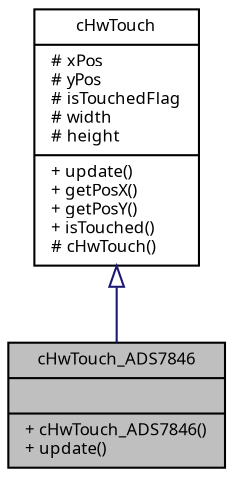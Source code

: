 digraph "cHwTouch_ADS7846"
{
  edge [fontname="Sans",fontsize="8",labelfontname="Sans",labelfontsize="8"];
  node [fontname="Sans",fontsize="8",shape=record];
  Node1 [label="{cHwTouch_ADS7846\n||+ cHwTouch_ADS7846()\l+ update()\l}",height=0.2,width=0.4,color="black", fillcolor="grey75", style="filled", fontcolor="black"];
  Node2 -> Node1 [dir="back",color="midnightblue",fontsize="8",style="solid",arrowtail="onormal",fontname="Sans"];
  Node2 [label="{cHwTouch\n|# xPos\l# yPos\l# isTouchedFlag\l# width\l# height\l|+ update()\l+ getPosX()\l+ getPosY()\l+ isTouched()\l# cHwTouch()\l}",height=0.2,width=0.4,color="black", fillcolor="white", style="filled",URL="$classc_hw_touch.html",tooltip="Abstract class supporting touch sensor of graphic displays. "];
}

